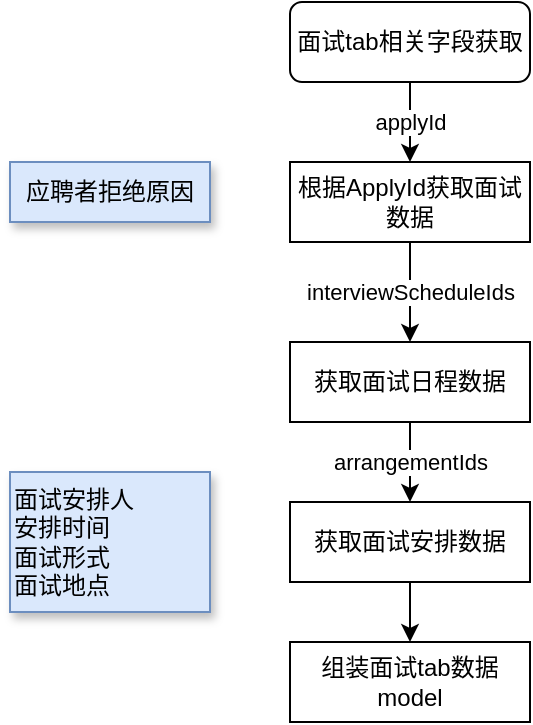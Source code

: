 <mxfile version="14.6.6" type="github">
  <diagram id="6a731a19-8d31-9384-78a2-239565b7b9f0" name="Page-1">
    <mxGraphModel dx="1038" dy="579" grid="1" gridSize="10" guides="1" tooltips="1" connect="1" arrows="1" fold="1" page="1" pageScale="1" pageWidth="1169" pageHeight="827" background="#ffffff" math="0" shadow="0">
      <root>
        <mxCell id="0" />
        <mxCell id="1" parent="0" />
        <mxCell id="SmcHtSHSbykFVl87_0V5-1784" value="applyId" style="edgeStyle=orthogonalEdgeStyle;rounded=0;orthogonalLoop=1;jettySize=auto;html=1;" edge="1" parent="1" source="SmcHtSHSbykFVl87_0V5-1779" target="SmcHtSHSbykFVl87_0V5-1780">
          <mxGeometry relative="1" as="geometry" />
        </mxCell>
        <mxCell id="SmcHtSHSbykFVl87_0V5-1779" value="面试tab相关字段获取" style="rounded=1;whiteSpace=wrap;html=1;" vertex="1" parent="1">
          <mxGeometry x="250" y="20" width="120" height="40" as="geometry" />
        </mxCell>
        <mxCell id="SmcHtSHSbykFVl87_0V5-1785" value="interviewScheduleIds" style="edgeStyle=orthogonalEdgeStyle;rounded=0;orthogonalLoop=1;jettySize=auto;html=1;" edge="1" parent="1" source="SmcHtSHSbykFVl87_0V5-1780" target="SmcHtSHSbykFVl87_0V5-1781">
          <mxGeometry relative="1" as="geometry" />
        </mxCell>
        <mxCell id="SmcHtSHSbykFVl87_0V5-1780" value="根据ApplyId获取面试数据" style="rounded=0;whiteSpace=wrap;html=1;" vertex="1" parent="1">
          <mxGeometry x="250" y="100" width="120" height="40" as="geometry" />
        </mxCell>
        <mxCell id="SmcHtSHSbykFVl87_0V5-1786" value="arrangementIds" style="edgeStyle=orthogonalEdgeStyle;rounded=0;orthogonalLoop=1;jettySize=auto;html=1;" edge="1" parent="1" source="SmcHtSHSbykFVl87_0V5-1781" target="SmcHtSHSbykFVl87_0V5-1782">
          <mxGeometry relative="1" as="geometry" />
        </mxCell>
        <mxCell id="SmcHtSHSbykFVl87_0V5-1781" value="获取面试日程数据" style="rounded=0;whiteSpace=wrap;html=1;" vertex="1" parent="1">
          <mxGeometry x="250" y="190" width="120" height="40" as="geometry" />
        </mxCell>
        <mxCell id="SmcHtSHSbykFVl87_0V5-1787" value="" style="edgeStyle=orthogonalEdgeStyle;rounded=0;orthogonalLoop=1;jettySize=auto;html=1;" edge="1" parent="1" source="SmcHtSHSbykFVl87_0V5-1782" target="SmcHtSHSbykFVl87_0V5-1783">
          <mxGeometry relative="1" as="geometry" />
        </mxCell>
        <mxCell id="SmcHtSHSbykFVl87_0V5-1782" value="获取面试安排数据" style="rounded=0;whiteSpace=wrap;html=1;" vertex="1" parent="1">
          <mxGeometry x="250" y="270" width="120" height="40" as="geometry" />
        </mxCell>
        <mxCell id="SmcHtSHSbykFVl87_0V5-1783" value="组装面试tab数据model" style="rounded=0;whiteSpace=wrap;html=1;" vertex="1" parent="1">
          <mxGeometry x="250" y="340" width="120" height="40" as="geometry" />
        </mxCell>
        <mxCell id="SmcHtSHSbykFVl87_0V5-1788" value="应聘者拒绝原因" style="text;html=1;strokeColor=#6c8ebf;fillColor=#dae8fc;align=center;verticalAlign=middle;whiteSpace=wrap;rounded=0;shadow=1;" vertex="1" parent="1">
          <mxGeometry x="110" y="100" width="100" height="30" as="geometry" />
        </mxCell>
        <mxCell id="SmcHtSHSbykFVl87_0V5-1789" value="面试安排人&lt;br&gt;&lt;div&gt;&lt;span&gt;安排时间&lt;/span&gt;&lt;/div&gt;面试形式&lt;br&gt;面试地点" style="text;html=1;strokeColor=#6c8ebf;fillColor=#dae8fc;align=left;verticalAlign=middle;whiteSpace=wrap;rounded=0;shadow=1;" vertex="1" parent="1">
          <mxGeometry x="110" y="255" width="100" height="70" as="geometry" />
        </mxCell>
      </root>
    </mxGraphModel>
  </diagram>
</mxfile>
